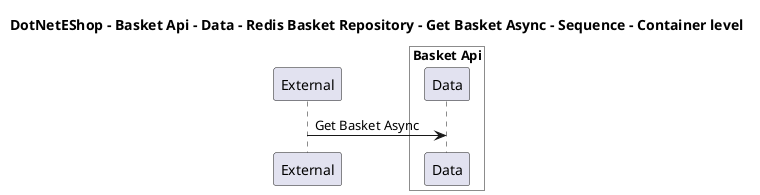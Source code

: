 @startuml

title DotNetEShop - Basket Api - Data - Redis Basket Repository - Get Basket Async - Sequence - Container level

participant "External" as C4InterFlow.SoftwareSystems.ExternalSystem

box "Basket Api" #White
    participant "Data" as DotNetEShop.SoftwareSystems.BasketApi.Containers.Data
end box


C4InterFlow.SoftwareSystems.ExternalSystem -> DotNetEShop.SoftwareSystems.BasketApi.Containers.Data : Get Basket Async


@enduml
